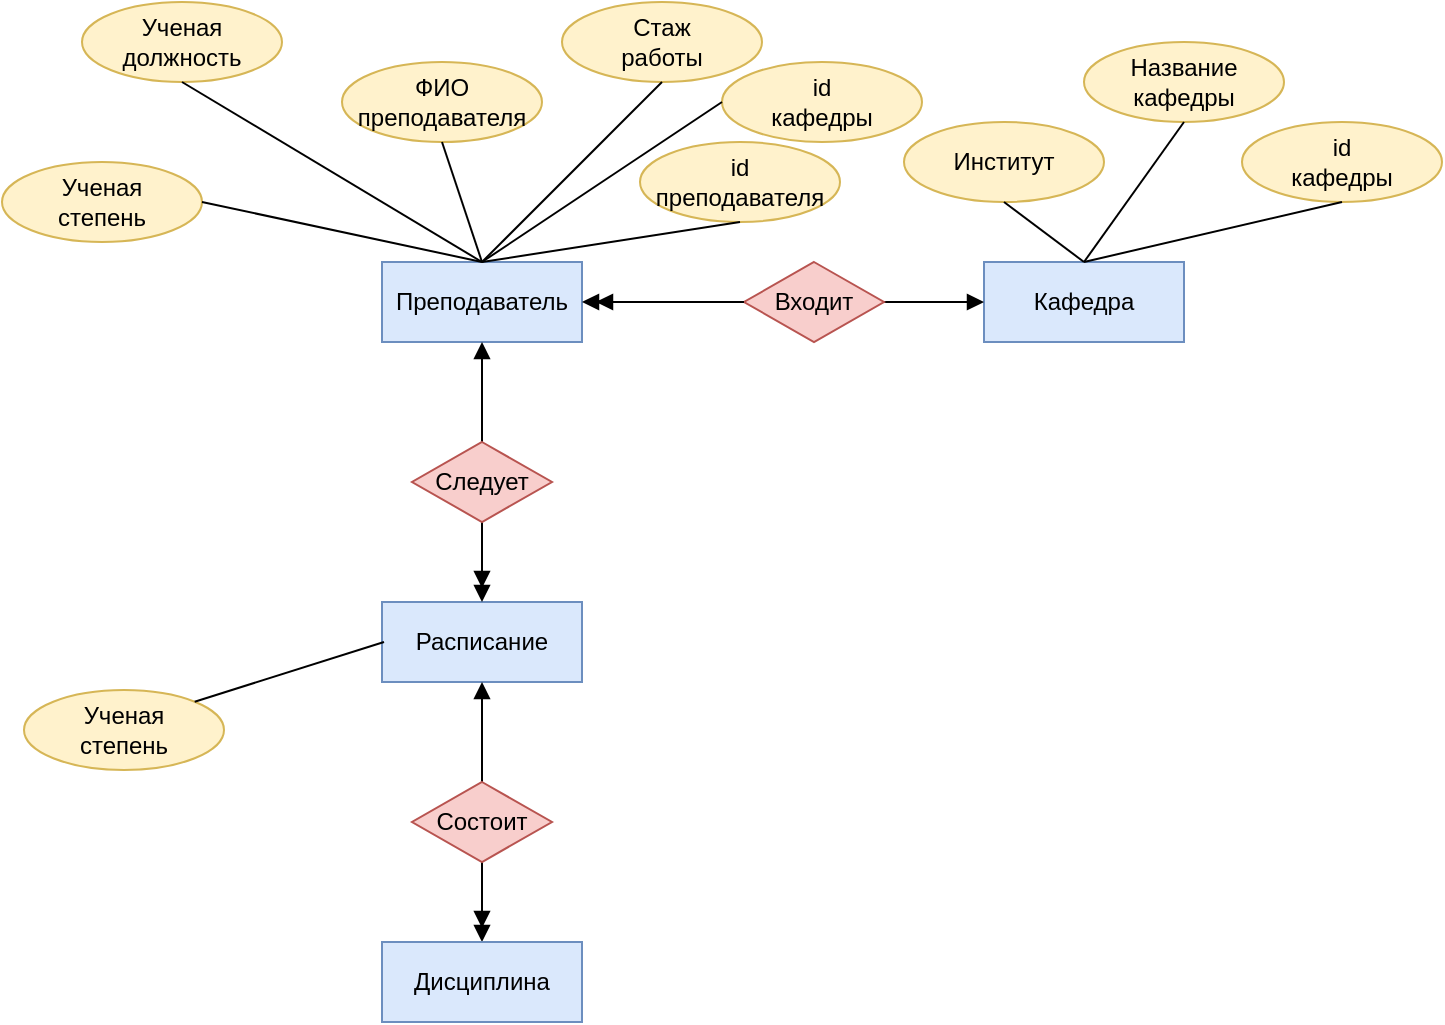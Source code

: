 <mxfile version="21.7.5" type="github" pages="2">
  <diagram name="БД по легенде" id="sGeUlYy9vwEeiNY2uGgN">
    <mxGraphModel dx="1185" dy="639" grid="1" gridSize="10" guides="1" tooltips="1" connect="1" arrows="1" fold="1" page="1" pageScale="1" pageWidth="1169" pageHeight="827" math="0" shadow="0">
      <root>
        <mxCell id="0" />
        <mxCell id="1" parent="0" />
        <mxCell id="uCGw5AGLY04dyCAMHAdB-1" value="Преподаватель" style="whiteSpace=wrap;html=1;align=center;fillColor=#dae8fc;strokeColor=#6c8ebf;" parent="1" vertex="1">
          <mxGeometry x="259" y="200" width="100" height="40" as="geometry" />
        </mxCell>
        <mxCell id="uCGw5AGLY04dyCAMHAdB-2" value="id&lt;br&gt;преподавателя" style="ellipse;whiteSpace=wrap;html=1;align=center;fillColor=#fff2cc;strokeColor=#d6b656;" parent="1" vertex="1">
          <mxGeometry x="388" y="140" width="100" height="40" as="geometry" />
        </mxCell>
        <mxCell id="uCGw5AGLY04dyCAMHAdB-3" value="" style="endArrow=none;html=1;rounded=0;exitX=0.5;exitY=0;exitDx=0;exitDy=0;entryX=0.5;entryY=1;entryDx=0;entryDy=0;" parent="1" source="uCGw5AGLY04dyCAMHAdB-1" target="uCGw5AGLY04dyCAMHAdB-2" edge="1">
          <mxGeometry relative="1" as="geometry">
            <mxPoint x="499" y="260" as="sourcePoint" />
            <mxPoint x="659" y="260" as="targetPoint" />
          </mxGeometry>
        </mxCell>
        <mxCell id="QbVVztGcTK3Fgc8BxsRY-1" value="ФИО преподавателя" style="ellipse;whiteSpace=wrap;html=1;align=center;fillColor=#fff2cc;strokeColor=#d6b656;" parent="1" vertex="1">
          <mxGeometry x="239" y="100" width="100" height="40" as="geometry" />
        </mxCell>
        <mxCell id="QbVVztGcTK3Fgc8BxsRY-2" value="" style="endArrow=none;html=1;rounded=0;exitX=0.5;exitY=0;exitDx=0;exitDy=0;entryX=0.5;entryY=1;entryDx=0;entryDy=0;" parent="1" source="uCGw5AGLY04dyCAMHAdB-1" target="QbVVztGcTK3Fgc8BxsRY-1" edge="1">
          <mxGeometry relative="1" as="geometry">
            <mxPoint x="319" y="210" as="sourcePoint" />
            <mxPoint x="409" y="160" as="targetPoint" />
          </mxGeometry>
        </mxCell>
        <mxCell id="QbVVztGcTK3Fgc8BxsRY-3" value="Ученая&lt;br&gt;степень" style="ellipse;whiteSpace=wrap;html=1;align=center;fillColor=#fff2cc;strokeColor=#d6b656;" parent="1" vertex="1">
          <mxGeometry x="69" y="150" width="100" height="40" as="geometry" />
        </mxCell>
        <mxCell id="QbVVztGcTK3Fgc8BxsRY-4" value="" style="endArrow=none;html=1;rounded=0;exitX=0.5;exitY=0;exitDx=0;exitDy=0;entryX=1;entryY=0.5;entryDx=0;entryDy=0;" parent="1" source="uCGw5AGLY04dyCAMHAdB-1" target="QbVVztGcTK3Fgc8BxsRY-3" edge="1">
          <mxGeometry relative="1" as="geometry">
            <mxPoint x="319" y="210" as="sourcePoint" />
            <mxPoint x="299" y="150" as="targetPoint" />
          </mxGeometry>
        </mxCell>
        <mxCell id="NM6c5XdRZL2ESbNA_S3p-1" value="Ученая&lt;br&gt;должность" style="ellipse;whiteSpace=wrap;html=1;align=center;fillColor=#fff2cc;strokeColor=#d6b656;" parent="1" vertex="1">
          <mxGeometry x="109" y="70" width="100" height="40" as="geometry" />
        </mxCell>
        <mxCell id="NM6c5XdRZL2ESbNA_S3p-3" value="" style="endArrow=none;html=1;rounded=0;entryX=0.5;entryY=1;entryDx=0;entryDy=0;" parent="1" target="NM6c5XdRZL2ESbNA_S3p-1" edge="1">
          <mxGeometry relative="1" as="geometry">
            <mxPoint x="309" y="200" as="sourcePoint" />
            <mxPoint x="179" y="180" as="targetPoint" />
          </mxGeometry>
        </mxCell>
        <mxCell id="av2H3Zy9a9CfQhX6FiiT-1" value="Стаж&lt;br&gt;работы" style="ellipse;whiteSpace=wrap;html=1;align=center;fillColor=#fff2cc;strokeColor=#d6b656;" parent="1" vertex="1">
          <mxGeometry x="349" y="70" width="100" height="40" as="geometry" />
        </mxCell>
        <mxCell id="av2H3Zy9a9CfQhX6FiiT-2" value="" style="endArrow=none;html=1;rounded=0;exitX=0.5;exitY=0;exitDx=0;exitDy=0;entryX=0.5;entryY=1;entryDx=0;entryDy=0;" parent="1" source="uCGw5AGLY04dyCAMHAdB-1" target="av2H3Zy9a9CfQhX6FiiT-1" edge="1">
          <mxGeometry relative="1" as="geometry">
            <mxPoint x="319" y="210" as="sourcePoint" />
            <mxPoint x="299" y="150" as="targetPoint" />
          </mxGeometry>
        </mxCell>
        <mxCell id="HR05W4g9eiC7M7KnaOL6-1" value="Кафедра" style="whiteSpace=wrap;html=1;align=center;fillColor=#dae8fc;strokeColor=#6c8ebf;" parent="1" vertex="1">
          <mxGeometry x="560" y="200" width="100" height="40" as="geometry" />
        </mxCell>
        <mxCell id="HR05W4g9eiC7M7KnaOL6-2" value="id&lt;br&gt;кафедры" style="ellipse;whiteSpace=wrap;html=1;align=center;fillColor=#fff2cc;strokeColor=#d6b656;" parent="1" vertex="1">
          <mxGeometry x="689" y="130" width="100" height="40" as="geometry" />
        </mxCell>
        <mxCell id="HR05W4g9eiC7M7KnaOL6-3" value="" style="endArrow=none;html=1;rounded=0;exitX=0.5;exitY=0;exitDx=0;exitDy=0;entryX=0.5;entryY=1;entryDx=0;entryDy=0;" parent="1" source="HR05W4g9eiC7M7KnaOL6-1" target="HR05W4g9eiC7M7KnaOL6-2" edge="1">
          <mxGeometry relative="1" as="geometry">
            <mxPoint x="610" y="200" as="sourcePoint" />
            <mxPoint x="960" y="260" as="targetPoint" />
          </mxGeometry>
        </mxCell>
        <mxCell id="Fau7_6ZUzu-b7s0-0D0c-1" value="Название&lt;br&gt;кафедры" style="ellipse;whiteSpace=wrap;html=1;align=center;fillColor=#fff2cc;strokeColor=#d6b656;" parent="1" vertex="1">
          <mxGeometry x="610" y="90" width="100" height="40" as="geometry" />
        </mxCell>
        <mxCell id="Fau7_6ZUzu-b7s0-0D0c-2" value="" style="endArrow=none;html=1;rounded=0;entryX=0.5;entryY=1;entryDx=0;entryDy=0;" parent="1" target="Fau7_6ZUzu-b7s0-0D0c-1" edge="1">
          <mxGeometry relative="1" as="geometry">
            <mxPoint x="610" y="200" as="sourcePoint" />
            <mxPoint x="860" y="215" as="targetPoint" />
          </mxGeometry>
        </mxCell>
        <mxCell id="xo1l-9qeEOo4T0VHLbzQ-2" style="edgeStyle=orthogonalEdgeStyle;rounded=0;orthogonalLoop=1;jettySize=auto;html=1;entryX=0;entryY=0.5;entryDx=0;entryDy=0;endArrow=block;endFill=1;" parent="1" source="xo1l-9qeEOo4T0VHLbzQ-1" target="HR05W4g9eiC7M7KnaOL6-1" edge="1">
          <mxGeometry relative="1" as="geometry" />
        </mxCell>
        <mxCell id="xo1l-9qeEOo4T0VHLbzQ-1" value="Входит" style="shape=rhombus;perimeter=rhombusPerimeter;whiteSpace=wrap;html=1;align=center;fillColor=#f8cecc;strokeColor=#b85450;" parent="1" vertex="1">
          <mxGeometry x="440" y="200" width="70" height="40" as="geometry" />
        </mxCell>
        <mxCell id="xo1l-9qeEOo4T0VHLbzQ-3" style="rounded=0;orthogonalLoop=1;jettySize=auto;html=1;entryX=1;entryY=0.5;entryDx=0;entryDy=0;endArrow=doubleBlock;endFill=1;exitX=0;exitY=0.5;exitDx=0;exitDy=0;" parent="1" source="xo1l-9qeEOo4T0VHLbzQ-1" target="uCGw5AGLY04dyCAMHAdB-1" edge="1">
          <mxGeometry relative="1" as="geometry">
            <mxPoint x="520" y="230" as="sourcePoint" />
            <mxPoint x="610" y="230" as="targetPoint" />
          </mxGeometry>
        </mxCell>
        <mxCell id="xo1l-9qeEOo4T0VHLbzQ-4" value="id&lt;br&gt;кафедры" style="ellipse;whiteSpace=wrap;html=1;align=center;fillColor=#fff2cc;strokeColor=#d6b656;" parent="1" vertex="1">
          <mxGeometry x="429" y="100" width="100" height="40" as="geometry" />
        </mxCell>
        <mxCell id="xo1l-9qeEOo4T0VHLbzQ-5" value="" style="endArrow=none;html=1;rounded=0;exitX=0.5;exitY=0;exitDx=0;exitDy=0;entryX=0;entryY=0.5;entryDx=0;entryDy=0;" parent="1" source="uCGw5AGLY04dyCAMHAdB-1" target="xo1l-9qeEOo4T0VHLbzQ-4" edge="1">
          <mxGeometry relative="1" as="geometry">
            <mxPoint x="319" y="210" as="sourcePoint" />
            <mxPoint x="448" y="190" as="targetPoint" />
          </mxGeometry>
        </mxCell>
        <mxCell id="xo1l-9qeEOo4T0VHLbzQ-6" value="Расписание" style="whiteSpace=wrap;html=1;align=center;fillColor=#dae8fc;strokeColor=#6c8ebf;" parent="1" vertex="1">
          <mxGeometry x="259" y="370" width="100" height="40" as="geometry" />
        </mxCell>
        <mxCell id="jxvkgZLHbUTIYKdbFFEf-5" style="edgeStyle=orthogonalEdgeStyle;rounded=0;orthogonalLoop=1;jettySize=auto;html=1;entryX=0.5;entryY=1;entryDx=0;entryDy=0;endArrow=block;endFill=1;" parent="1" source="xo1l-9qeEOo4T0VHLbzQ-7" target="uCGw5AGLY04dyCAMHAdB-1" edge="1">
          <mxGeometry relative="1" as="geometry" />
        </mxCell>
        <mxCell id="jxvkgZLHbUTIYKdbFFEf-6" style="edgeStyle=orthogonalEdgeStyle;rounded=0;orthogonalLoop=1;jettySize=auto;html=1;entryX=0.5;entryY=0;entryDx=0;entryDy=0;endArrow=doubleBlock;endFill=1;" parent="1" source="xo1l-9qeEOo4T0VHLbzQ-7" target="xo1l-9qeEOo4T0VHLbzQ-6" edge="1">
          <mxGeometry relative="1" as="geometry" />
        </mxCell>
        <mxCell id="xo1l-9qeEOo4T0VHLbzQ-7" value="Следует" style="shape=rhombus;perimeter=rhombusPerimeter;whiteSpace=wrap;html=1;align=center;fillColor=#f8cecc;strokeColor=#b85450;" parent="1" vertex="1">
          <mxGeometry x="274" y="290" width="70" height="40" as="geometry" />
        </mxCell>
        <mxCell id="jxvkgZLHbUTIYKdbFFEf-1" value="Институт" style="ellipse;whiteSpace=wrap;html=1;align=center;fillColor=#fff2cc;strokeColor=#d6b656;" parent="1" vertex="1">
          <mxGeometry x="520" y="130" width="100" height="40" as="geometry" />
        </mxCell>
        <mxCell id="jxvkgZLHbUTIYKdbFFEf-2" value="" style="endArrow=none;html=1;rounded=0;entryX=0.5;entryY=1;entryDx=0;entryDy=0;exitX=0.5;exitY=0;exitDx=0;exitDy=0;" parent="1" source="HR05W4g9eiC7M7KnaOL6-1" target="jxvkgZLHbUTIYKdbFFEf-1" edge="1">
          <mxGeometry relative="1" as="geometry">
            <mxPoint x="620" y="210" as="sourcePoint" />
            <mxPoint x="670" y="135" as="targetPoint" />
          </mxGeometry>
        </mxCell>
        <mxCell id="zT57nBC1JAkwECwFhO36-1" value="Ученая&lt;br&gt;степень" style="ellipse;whiteSpace=wrap;html=1;align=center;fillColor=#fff2cc;strokeColor=#d6b656;" vertex="1" parent="1">
          <mxGeometry x="80" y="414" width="100" height="40" as="geometry" />
        </mxCell>
        <mxCell id="zT57nBC1JAkwECwFhO36-2" value="" style="endArrow=none;html=1;rounded=0;exitX=1;exitY=0;exitDx=0;exitDy=0;" edge="1" parent="1" source="zT57nBC1JAkwECwFhO36-1">
          <mxGeometry relative="1" as="geometry">
            <mxPoint x="290" y="310" as="sourcePoint" />
            <mxPoint x="260" y="390" as="targetPoint" />
          </mxGeometry>
        </mxCell>
        <mxCell id="zT57nBC1JAkwECwFhO36-3" style="edgeStyle=orthogonalEdgeStyle;rounded=0;orthogonalLoop=1;jettySize=auto;html=1;entryX=0.5;entryY=1;entryDx=0;entryDy=0;endArrow=block;endFill=1;" edge="1" parent="1" source="zT57nBC1JAkwECwFhO36-5">
          <mxGeometry relative="1" as="geometry">
            <mxPoint x="309" y="410" as="targetPoint" />
          </mxGeometry>
        </mxCell>
        <mxCell id="zT57nBC1JAkwECwFhO36-4" style="edgeStyle=orthogonalEdgeStyle;rounded=0;orthogonalLoop=1;jettySize=auto;html=1;entryX=0.5;entryY=0;entryDx=0;entryDy=0;endArrow=doubleBlock;endFill=1;" edge="1" parent="1" source="zT57nBC1JAkwECwFhO36-5">
          <mxGeometry relative="1" as="geometry">
            <mxPoint x="309" y="540" as="targetPoint" />
          </mxGeometry>
        </mxCell>
        <mxCell id="zT57nBC1JAkwECwFhO36-5" value="Состоит" style="shape=rhombus;perimeter=rhombusPerimeter;whiteSpace=wrap;html=1;align=center;fillColor=#f8cecc;strokeColor=#b85450;" vertex="1" parent="1">
          <mxGeometry x="274" y="460" width="70" height="40" as="geometry" />
        </mxCell>
        <mxCell id="pz72w7irPA9RNBYeY9ZA-1" value="Дисциплина" style="whiteSpace=wrap;html=1;align=center;fillColor=#dae8fc;strokeColor=#6c8ebf;" vertex="1" parent="1">
          <mxGeometry x="259" y="540" width="100" height="40" as="geometry" />
        </mxCell>
      </root>
    </mxGraphModel>
  </diagram>
  <diagram id="Xk_3wuZY2vPUUb2sMsqM" name="Легенда">
    <mxGraphModel dx="922" dy="497" grid="1" gridSize="10" guides="1" tooltips="1" connect="1" arrows="1" fold="1" page="1" pageScale="1" pageWidth="827" pageHeight="1169" math="0" shadow="0">
      <root>
        <mxCell id="0" />
        <mxCell id="1" parent="0" />
        <mxCell id="OV-ImqMgPUlQ57Cr1s2j-1" value="Распределение учебной нагрузки. Необходимо распределять &#xa;нагрузку между преподавателями кафедры. Имеются сведения о &#xa;преподавателях, включающие наряду с анкетными данными сведения об их &#xa;ученой степени, занимаемой должности и стаже работы. Преподаватели &#xa;кафедры должны обеспечить проведение занятий по некоторым &#xa;дисциплинам. По каждой из них существует определенное количество часов. &#xa;В результате распределения нагрузки необходимо получить информацию &#xa;следующего рода: «Такой-то преподаватель проводит занятия по такой-то &#xa;дисциплине с такой-то группой». Все проводимые занятия делятся на &#xa;лекционные и практические. По каждому виду занятий устанавливается свое &#xa;количество часов. Кроме того, данные по нагрузке нужно хранить несколько &#xa;лет." style="text;whiteSpace=wrap;" parent="1" vertex="1">
          <mxGeometry x="10" y="10" width="470" height="180" as="geometry" />
        </mxCell>
      </root>
    </mxGraphModel>
  </diagram>
</mxfile>

